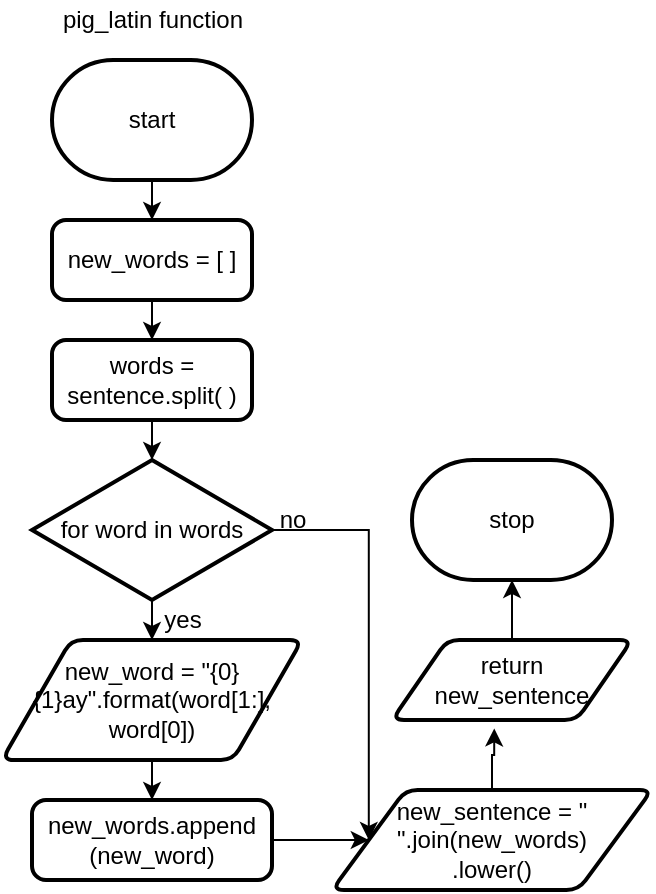 <mxfile>
    <diagram id="BsBV6leVBUCAfMzn52um" name="Page-1">
        <mxGraphModel dx="650" dy="397" grid="1" gridSize="10" guides="1" tooltips="1" connect="1" arrows="1" fold="1" page="1" pageScale="1" pageWidth="827" pageHeight="1169" math="0" shadow="0">
            <root>
                <mxCell id="0"/>
                <mxCell id="1" parent="0"/>
                <mxCell id="210" style="edgeStyle=none;html=1;entryX=0.5;entryY=0;entryDx=0;entryDy=0;" parent="1" source="2" target="221" edge="1">
                    <mxGeometry relative="1" as="geometry">
                        <mxPoint x="390" y="130" as="targetPoint"/>
                    </mxGeometry>
                </mxCell>
                <mxCell id="2" value="start" style="strokeWidth=2;html=1;shape=mxgraph.flowchart.terminator;whiteSpace=wrap;" parent="1" vertex="1">
                    <mxGeometry x="340" y="50" width="100" height="60" as="geometry"/>
                </mxCell>
                <mxCell id="223" style="edgeStyle=none;html=1;" parent="1" source="221" edge="1">
                    <mxGeometry relative="1" as="geometry">
                        <mxPoint x="390" y="190" as="targetPoint"/>
                    </mxGeometry>
                </mxCell>
                <mxCell id="221" value="new_words = [ ]" style="rounded=1;whiteSpace=wrap;html=1;absoluteArcSize=1;arcSize=14;strokeWidth=2;" parent="1" vertex="1">
                    <mxGeometry x="340" y="130" width="100" height="40" as="geometry"/>
                </mxCell>
                <mxCell id="242" value="pig_latin function" style="text;html=1;align=center;verticalAlign=middle;resizable=0;points=[];autosize=1;strokeColor=none;fillColor=none;" parent="1" vertex="1">
                    <mxGeometry x="335" y="20" width="110" height="20" as="geometry"/>
                </mxCell>
                <mxCell id="268" style="edgeStyle=none;html=1;" parent="1" source="266" edge="1">
                    <mxGeometry relative="1" as="geometry">
                        <mxPoint x="390" y="250" as="targetPoint"/>
                    </mxGeometry>
                </mxCell>
                <mxCell id="266" value="words = sentence.split( )" style="rounded=1;whiteSpace=wrap;html=1;absoluteArcSize=1;arcSize=14;strokeWidth=2;" parent="1" vertex="1">
                    <mxGeometry x="340" y="190" width="100" height="40" as="geometry"/>
                </mxCell>
                <mxCell id="308" style="edgeStyle=none;html=1;" edge="1" parent="1" source="306" target="307">
                    <mxGeometry relative="1" as="geometry"/>
                </mxCell>
                <mxCell id="314" style="edgeStyle=orthogonalEdgeStyle;html=1;entryX=0;entryY=0.5;entryDx=0;entryDy=0;rounded=0;" edge="1" parent="1" source="306" target="312">
                    <mxGeometry relative="1" as="geometry"/>
                </mxCell>
                <mxCell id="306" value="for word in words" style="strokeWidth=2;html=1;shape=mxgraph.flowchart.decision;whiteSpace=wrap;" vertex="1" parent="1">
                    <mxGeometry x="330" y="250" width="120" height="70" as="geometry"/>
                </mxCell>
                <mxCell id="310" style="edgeStyle=none;html=1;" edge="1" parent="1" source="307" target="309">
                    <mxGeometry relative="1" as="geometry"/>
                </mxCell>
                <mxCell id="307" value="new_word = &quot;{0}{1}ay&quot;.format(word[1:], word[0])" style="shape=parallelogram;html=1;strokeWidth=2;perimeter=parallelogramPerimeter;whiteSpace=wrap;rounded=1;arcSize=12;size=0.23;" vertex="1" parent="1">
                    <mxGeometry x="315" y="340" width="150" height="60" as="geometry"/>
                </mxCell>
                <mxCell id="313" style="edgeStyle=none;html=1;entryX=0;entryY=0.5;entryDx=0;entryDy=0;" edge="1" parent="1" source="309" target="312">
                    <mxGeometry relative="1" as="geometry"/>
                </mxCell>
                <mxCell id="309" value="new_words.append&lt;br&gt;(new_word)" style="rounded=1;whiteSpace=wrap;html=1;absoluteArcSize=1;arcSize=14;strokeWidth=2;" vertex="1" parent="1">
                    <mxGeometry x="330" y="420" width="120" height="40" as="geometry"/>
                </mxCell>
                <mxCell id="311" value="yes" style="text;html=1;align=center;verticalAlign=middle;resizable=0;points=[];autosize=1;strokeColor=none;fillColor=none;" vertex="1" parent="1">
                    <mxGeometry x="390" y="320" width="30" height="20" as="geometry"/>
                </mxCell>
                <mxCell id="317" style="edgeStyle=orthogonalEdgeStyle;rounded=0;html=1;entryX=0.426;entryY=1.105;entryDx=0;entryDy=0;entryPerimeter=0;" edge="1" parent="1" source="312" target="316">
                    <mxGeometry relative="1" as="geometry"/>
                </mxCell>
                <mxCell id="312" value="new_sentence = &quot; &quot;.join(new_words)&lt;br&gt;.lower()" style="shape=parallelogram;html=1;strokeWidth=2;perimeter=parallelogramPerimeter;whiteSpace=wrap;rounded=1;arcSize=12;size=0.23;" vertex="1" parent="1">
                    <mxGeometry x="480" y="415" width="160" height="50" as="geometry"/>
                </mxCell>
                <mxCell id="315" value="no" style="text;html=1;align=center;verticalAlign=middle;resizable=0;points=[];autosize=1;strokeColor=none;fillColor=none;" vertex="1" parent="1">
                    <mxGeometry x="445" y="270" width="30" height="20" as="geometry"/>
                </mxCell>
                <mxCell id="319" style="edgeStyle=orthogonalEdgeStyle;rounded=0;html=1;entryX=0.5;entryY=1;entryDx=0;entryDy=0;entryPerimeter=0;" edge="1" parent="1" source="316" target="318">
                    <mxGeometry relative="1" as="geometry"/>
                </mxCell>
                <mxCell id="316" value="return &lt;br&gt;new_sentence" style="shape=parallelogram;html=1;strokeWidth=2;perimeter=parallelogramPerimeter;whiteSpace=wrap;rounded=1;arcSize=12;size=0.23;" vertex="1" parent="1">
                    <mxGeometry x="510" y="340" width="120" height="40" as="geometry"/>
                </mxCell>
                <mxCell id="318" value="stop" style="strokeWidth=2;html=1;shape=mxgraph.flowchart.terminator;whiteSpace=wrap;" vertex="1" parent="1">
                    <mxGeometry x="520" y="250" width="100" height="60" as="geometry"/>
                </mxCell>
            </root>
        </mxGraphModel>
    </diagram>
</mxfile>